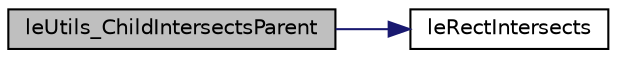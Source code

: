 digraph "leUtils_ChildIntersectsParent"
{
 // LATEX_PDF_SIZE
  edge [fontname="Helvetica",fontsize="10",labelfontname="Helvetica",labelfontsize="10"];
  node [fontname="Helvetica",fontsize="10",shape=record];
  rankdir="LR";
  Node1 [label="leUtils_ChildIntersectsParent",height=0.2,width=0.4,color="black", fillcolor="grey75", style="filled", fontcolor="black",tooltip="Determines if parent and child intersect."];
  Node1 -> Node2 [color="midnightblue",fontsize="10",style="solid",fontname="Helvetica"];
  Node2 [label="leRectIntersects",height=0.2,width=0.4,color="black", fillcolor="white", style="filled",URL="$legato__rect_8h.html#a63557bcfff01c0a7663b43444a004cbf",tooltip="Determines if two rectangles are intersecting."];
}
